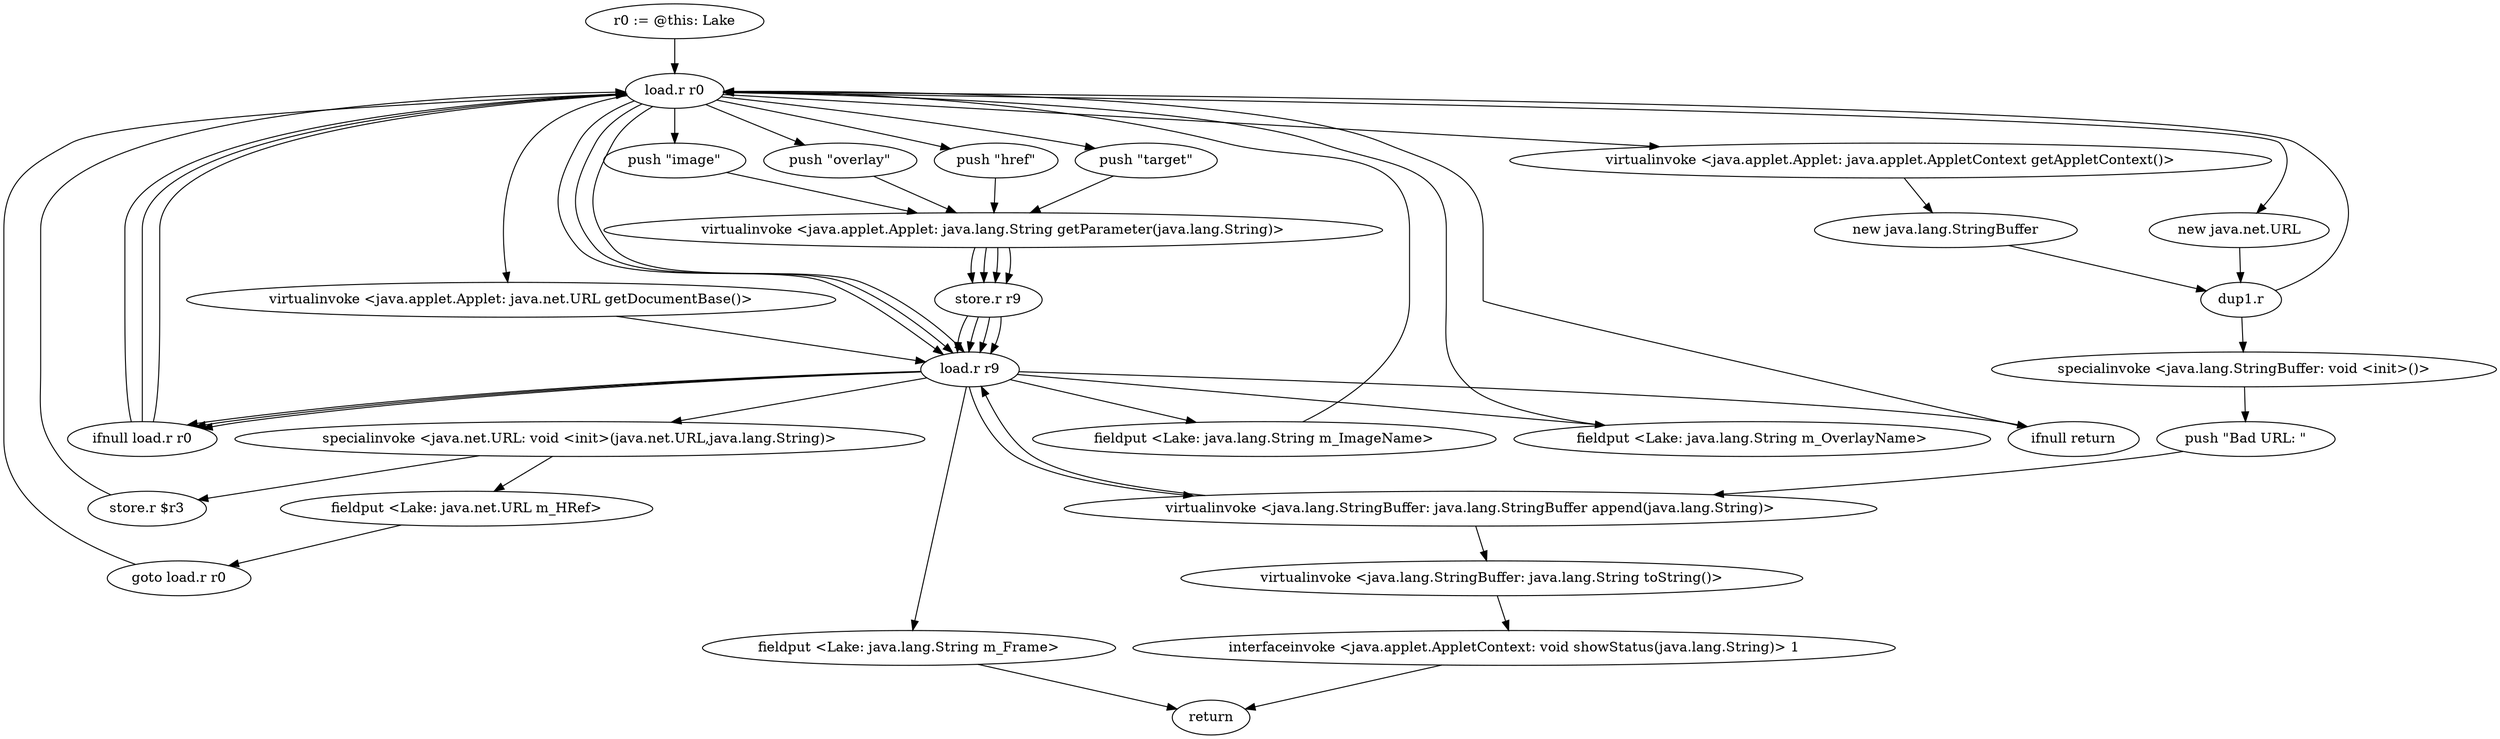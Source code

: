 digraph "" {
    "r0 := @this: Lake"
    "load.r r0"
    "r0 := @this: Lake"->"load.r r0";
    "push \"image\""
    "load.r r0"->"push \"image\"";
    "virtualinvoke <java.applet.Applet: java.lang.String getParameter(java.lang.String)>"
    "push \"image\""->"virtualinvoke <java.applet.Applet: java.lang.String getParameter(java.lang.String)>";
    "store.r r9"
    "virtualinvoke <java.applet.Applet: java.lang.String getParameter(java.lang.String)>"->"store.r r9";
    "load.r r9"
    "store.r r9"->"load.r r9";
    "ifnull load.r r0"
    "load.r r9"->"ifnull load.r r0";
    "ifnull load.r r0"->"load.r r0";
    "load.r r0"->"load.r r9";
    "fieldput <Lake: java.lang.String m_ImageName>"
    "load.r r9"->"fieldput <Lake: java.lang.String m_ImageName>";
    "fieldput <Lake: java.lang.String m_ImageName>"->"load.r r0";
    "push \"overlay\""
    "load.r r0"->"push \"overlay\"";
    "push \"overlay\""->"virtualinvoke <java.applet.Applet: java.lang.String getParameter(java.lang.String)>";
    "virtualinvoke <java.applet.Applet: java.lang.String getParameter(java.lang.String)>"->"store.r r9";
    "store.r r9"->"load.r r9";
    "load.r r9"->"ifnull load.r r0";
    "ifnull load.r r0"->"load.r r0";
    "load.r r0"->"load.r r9";
    "fieldput <Lake: java.lang.String m_OverlayName>"
    "load.r r9"->"fieldput <Lake: java.lang.String m_OverlayName>";
    "fieldput <Lake: java.lang.String m_OverlayName>"->"load.r r0";
    "push \"href\""
    "load.r r0"->"push \"href\"";
    "push \"href\""->"virtualinvoke <java.applet.Applet: java.lang.String getParameter(java.lang.String)>";
    "virtualinvoke <java.applet.Applet: java.lang.String getParameter(java.lang.String)>"->"store.r r9";
    "store.r r9"->"load.r r9";
    "load.r r9"->"ifnull load.r r0";
    "ifnull load.r r0"->"load.r r0";
    "new java.net.URL"
    "load.r r0"->"new java.net.URL";
    "dup1.r"
    "new java.net.URL"->"dup1.r";
    "dup1.r"->"load.r r0";
    "virtualinvoke <java.applet.Applet: java.net.URL getDocumentBase()>"
    "load.r r0"->"virtualinvoke <java.applet.Applet: java.net.URL getDocumentBase()>";
    "virtualinvoke <java.applet.Applet: java.net.URL getDocumentBase()>"->"load.r r9";
    "specialinvoke <java.net.URL: void <init>(java.net.URL,java.lang.String)>"
    "load.r r9"->"specialinvoke <java.net.URL: void <init>(java.net.URL,java.lang.String)>";
    "fieldput <Lake: java.net.URL m_HRef>"
    "specialinvoke <java.net.URL: void <init>(java.net.URL,java.lang.String)>"->"fieldput <Lake: java.net.URL m_HRef>";
    "goto load.r r0"
    "fieldput <Lake: java.net.URL m_HRef>"->"goto load.r r0";
    "goto load.r r0"->"load.r r0";
    "push \"target\""
    "load.r r0"->"push \"target\"";
    "push \"target\""->"virtualinvoke <java.applet.Applet: java.lang.String getParameter(java.lang.String)>";
    "virtualinvoke <java.applet.Applet: java.lang.String getParameter(java.lang.String)>"->"store.r r9";
    "store.r r9"->"load.r r9";
    "ifnull return"
    "load.r r9"->"ifnull return";
    "ifnull return"->"load.r r0";
    "load.r r0"->"load.r r9";
    "fieldput <Lake: java.lang.String m_Frame>"
    "load.r r9"->"fieldput <Lake: java.lang.String m_Frame>";
    "return"
    "fieldput <Lake: java.lang.String m_Frame>"->"return";
    "store.r $r3"
    "specialinvoke <java.net.URL: void <init>(java.net.URL,java.lang.String)>"->"store.r $r3";
    "store.r $r3"->"load.r r0";
    "virtualinvoke <java.applet.Applet: java.applet.AppletContext getAppletContext()>"
    "load.r r0"->"virtualinvoke <java.applet.Applet: java.applet.AppletContext getAppletContext()>";
    "new java.lang.StringBuffer"
    "virtualinvoke <java.applet.Applet: java.applet.AppletContext getAppletContext()>"->"new java.lang.StringBuffer";
    "new java.lang.StringBuffer"->"dup1.r";
    "specialinvoke <java.lang.StringBuffer: void <init>()>"
    "dup1.r"->"specialinvoke <java.lang.StringBuffer: void <init>()>";
    "push \"Bad URL: \""
    "specialinvoke <java.lang.StringBuffer: void <init>()>"->"push \"Bad URL: \"";
    "virtualinvoke <java.lang.StringBuffer: java.lang.StringBuffer append(java.lang.String)>"
    "push \"Bad URL: \""->"virtualinvoke <java.lang.StringBuffer: java.lang.StringBuffer append(java.lang.String)>";
    "virtualinvoke <java.lang.StringBuffer: java.lang.StringBuffer append(java.lang.String)>"->"load.r r9";
    "load.r r9"->"virtualinvoke <java.lang.StringBuffer: java.lang.StringBuffer append(java.lang.String)>";
    "virtualinvoke <java.lang.StringBuffer: java.lang.String toString()>"
    "virtualinvoke <java.lang.StringBuffer: java.lang.StringBuffer append(java.lang.String)>"->"virtualinvoke <java.lang.StringBuffer: java.lang.String toString()>";
    "interfaceinvoke <java.applet.AppletContext: void showStatus(java.lang.String)> 1"
    "virtualinvoke <java.lang.StringBuffer: java.lang.String toString()>"->"interfaceinvoke <java.applet.AppletContext: void showStatus(java.lang.String)> 1";
    "interfaceinvoke <java.applet.AppletContext: void showStatus(java.lang.String)> 1"->"return";
}
